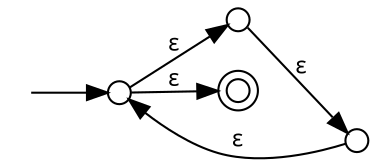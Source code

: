 digraph NFA {
	graph [fontname=Palatino, fontsize=11, rankdir="LR", margin=0
	      compound="true"];
	node [fontname=Palatino, fontsize=11, width="0.15", height="0.15"];
	edge [fontname="Palatino sans serif", fontsize=11];

	0 [shape=point, style=invis]
	1 [shape=circle, label=""]
	2 [shape=circle, label=""]
	3 [shape=circle, label=""]
	4 [shape=doublecircle, label=""]

	0 -> 1 [label=""]

	1 -> 2 [label="&#949;"]
	2 -> 3 [label="&#949;"]
	
	3 -> 1 [label="&#949;"]

	1 -> 4 [label="&#949;"]
}
